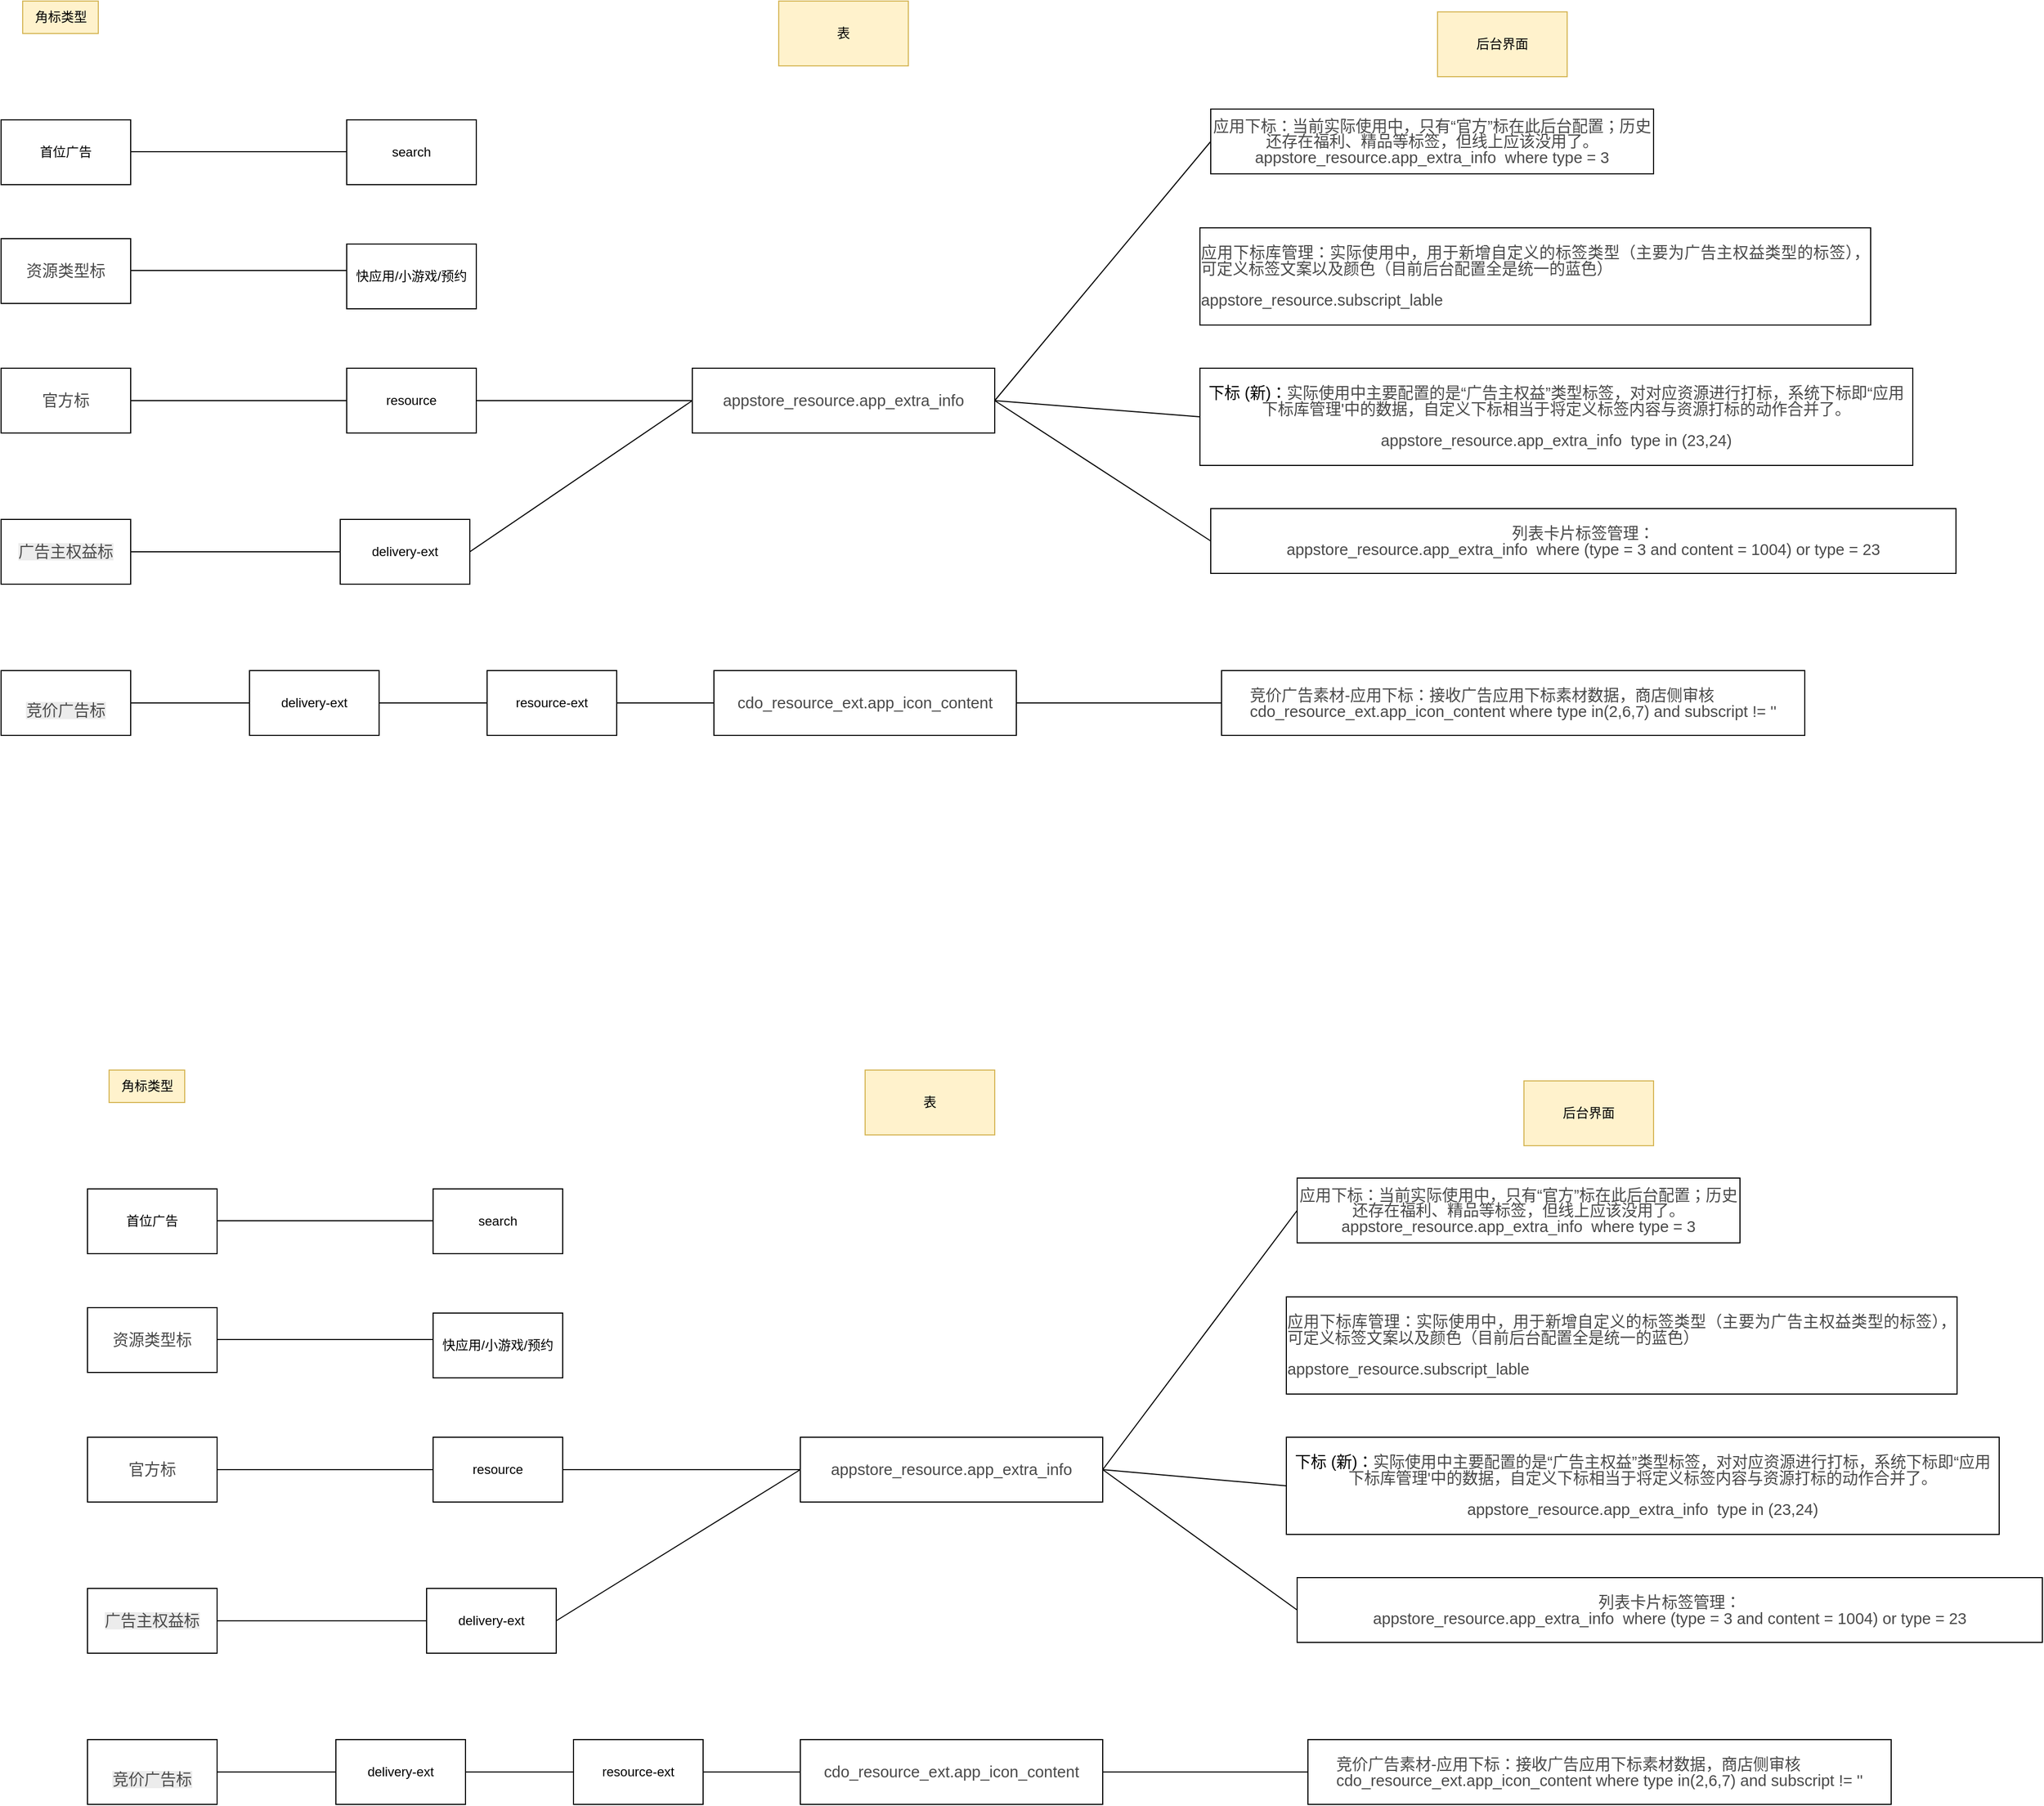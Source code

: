 <mxfile version="27.2.0">
  <diagram name="第 1 页" id="Ucv2GgbXj7bZguftJPe6">
    <mxGraphModel dx="1564" dy="848" grid="1" gridSize="10" guides="1" tooltips="1" connect="1" arrows="1" fold="1" page="1" pageScale="1" pageWidth="827" pageHeight="1169" math="0" shadow="0">
      <root>
        <mxCell id="0" />
        <mxCell id="1" parent="0" />
        <mxCell id="gXH2KROTv9_O8nOjZuND-2" value="首位广告" style="whiteSpace=wrap;html=1;" parent="1" vertex="1">
          <mxGeometry x="40" y="140" width="120" height="60" as="geometry" />
        </mxCell>
        <mxCell id="gXH2KROTv9_O8nOjZuND-3" value="&lt;span data-copy-origin=&quot;https://odocs.myoas.com&quot; data-docs-delta=&quot;[[20,&amp;quot;首位广告标＞资源类型标＞官方标＞广告主权益标＞竞价广告标＞政务标&amp;quot;,&amp;quot;inline-dir:\&amp;quot;ltr\&amp;quot;&amp;quot;]]&quot;&gt;&lt;p style=&quot;line-height: 100%;margin-bottom: 0pt;margin-top: 0pt;font-size: 11pt;color: #494949;&quot; class=&quot;ql-direction-ltr ql-long-284244&quot;&gt;&lt;span class=&quot;ql-author-284244&quot;&gt;资源类型标&lt;/span&gt;&lt;/p&gt;&lt;/span&gt;" style="whiteSpace=wrap;html=1;" parent="1" vertex="1">
          <mxGeometry x="40" y="250" width="120" height="60" as="geometry" />
        </mxCell>
        <mxCell id="gXH2KROTv9_O8nOjZuND-4" value="&lt;span style=&quot;color: rgb(73, 73, 73); font-size: 14.667px;&quot;&gt;官方标&lt;/span&gt;" style="whiteSpace=wrap;html=1;" parent="1" vertex="1">
          <mxGeometry x="40" y="370" width="120" height="60" as="geometry" />
        </mxCell>
        <mxCell id="gXH2KROTv9_O8nOjZuND-8" value="&lt;br&gt;&lt;span style=&quot;color: rgb(73, 73, 73); font-family: Helvetica; font-size: 14.667px; font-style: normal; font-variant-ligatures: normal; font-variant-caps: normal; font-weight: 400; letter-spacing: normal; orphans: 2; text-align: center; text-indent: 0px; text-transform: none; widows: 2; word-spacing: 0px; -webkit-text-stroke-width: 0px; white-space: normal; background-color: rgb(236, 236, 236); text-decoration-thickness: initial; text-decoration-style: initial; text-decoration-color: initial; display: inline !important; float: none;&quot;&gt;广告主权益标&lt;/span&gt;&lt;div&gt;&lt;br/&gt;&lt;/div&gt;" style="whiteSpace=wrap;html=1;" parent="1" vertex="1">
          <mxGeometry x="40" y="510" width="120" height="60" as="geometry" />
        </mxCell>
        <mxCell id="gXH2KROTv9_O8nOjZuND-10" value="&lt;br&gt;&lt;span style=&quot;color: rgb(73, 73, 73); font-family: Helvetica; font-size: 14.667px; font-style: normal; font-variant-ligatures: normal; font-variant-caps: normal; font-weight: 400; letter-spacing: normal; orphans: 2; text-align: center; text-indent: 0px; text-transform: none; widows: 2; word-spacing: 0px; -webkit-text-stroke-width: 0px; white-space: normal; background-color: rgb(236, 236, 236); text-decoration-thickness: initial; text-decoration-style: initial; text-decoration-color: initial; display: inline !important; float: none;&quot;&gt;竞价广告标&lt;/span&gt;" style="whiteSpace=wrap;html=1;" parent="1" vertex="1">
          <mxGeometry x="40" y="650" width="120" height="60" as="geometry" />
        </mxCell>
        <mxCell id="gXH2KROTv9_O8nOjZuND-13" value="&lt;span data-copy-origin=&quot;https://odocs.myoas.com&quot; data-docs-delta=&quot;[[20,&amp;quot;应用下标后台：&amp;quot;,&amp;quot;inline-dir:\&amp;quot;ltr\&amp;quot;&amp;quot;],[20,&amp;quot;\n&amp;quot;,&amp;quot;24:\&amp;quot;hfpQ\&amp;quot;|direction:\&amp;quot;ltr\&amp;quot;&amp;quot;],[20,&amp;quot;appstore_resource.app_extra_info&amp;nbsp; where type = 3&amp;quot;,&amp;quot;inline-dir:\&amp;quot;ltr\&amp;quot;&amp;quot;],[20,&amp;quot;\n&amp;quot;,&amp;quot;24:\&amp;quot;KG1t\&amp;quot;|direction:\&amp;quot;ltr\&amp;quot;&amp;quot;],[20,&amp;quot;\n&amp;quot;,&amp;quot;24:\&amp;quot;nrkN\&amp;quot;&amp;quot;],[20,&amp;quot;应用下标库管理：&amp;quot;,&amp;quot;inline-dir:\&amp;quot;ltr\&amp;quot;&amp;quot;],[20,&amp;quot;\n&amp;quot;,&amp;quot;24:\&amp;quot;0zpr\&amp;quot;|direction:\&amp;quot;ltr\&amp;quot;&amp;quot;],[20,&amp;quot;appstore_resource.subscript_lable&amp;quot;,&amp;quot;inline-dir:\&amp;quot;ltr\&amp;quot;&amp;quot;],[20,&amp;quot;\n&amp;quot;,&amp;quot;24:\&amp;quot;eeaw\&amp;quot;|direction:\&amp;quot;ltr\&amp;quot;&amp;quot;],[20,&amp;quot;\n&amp;quot;,&amp;quot;24:\&amp;quot;owhY\&amp;quot;&amp;quot;],[20,&amp;quot;下标(新)：&amp;quot;,&amp;quot;inline-dir:\&amp;quot;ltr\&amp;quot;&amp;quot;],[20,&amp;quot;\n&amp;quot;,&amp;quot;24:\&amp;quot;AwLg\&amp;quot;|direction:\&amp;quot;ltr\&amp;quot;&amp;quot;],[20,&amp;quot;appstore_resource.app_extra_info&amp;nbsp; type in (23,24)&amp;quot;,&amp;quot;inline-dir:\&amp;quot;ltr\&amp;quot;&amp;quot;],[20,&amp;quot;\n&amp;quot;,&amp;quot;24:\&amp;quot;A2Q8\&amp;quot;|direction:\&amp;quot;ltr\&amp;quot;&amp;quot;],[20,&amp;quot;\n&amp;quot;,&amp;quot;24:\&amp;quot;ZBQM\&amp;quot;&amp;quot;],[20,&amp;quot;应用下标：（保留这个）&amp;quot;,&amp;quot;inline-dir:\&amp;quot;ltr\&amp;quot;&amp;quot;],[20,&amp;quot;\n&amp;quot;,&amp;quot;24:\&amp;quot;MEDD\&amp;quot;|direction:\&amp;quot;ltr\&amp;quot;&amp;quot;],[20,&amp;quot;cdo_resource_ext.app_icon_content where type in(2,6,7) and subscript != &#39;&#39;&amp;quot;,&amp;quot;inline-dir:\&amp;quot;ltr\&amp;quot;&amp;quot;],[20,&amp;quot;\n&amp;quot;,&amp;quot;24:\&amp;quot;bfCV\&amp;quot;|direction:\&amp;quot;ltr\&amp;quot;&amp;quot;],[20,&amp;quot;\n&amp;quot;,&amp;quot;24:\&amp;quot;RlGI\&amp;quot;&amp;quot;],[20,&amp;quot;列表卡片标签管理：（保留这个）&amp;quot;,&amp;quot;inline-dir:\&amp;quot;ltr\&amp;quot;&amp;quot;],[20,&amp;quot;\n&amp;quot;,&amp;quot;24:\&amp;quot;X4qz\&amp;quot;|direction:\&amp;quot;ltr\&amp;quot;&amp;quot;],[20,&amp;quot;appstore_resource.app_extra_info&amp;nbsp; where (type = 3 and content = 1004) or type = 23&amp;quot;,&amp;quot;inline-dir:\&amp;quot;ltr\&amp;quot;&amp;quot;]]&quot;&gt;&lt;p style=&quot;line-height: 100%;margin-bottom: 0pt;margin-top: 0pt;font-size: 11pt;color: #494949;&quot; class=&quot;ql-direction-ltr ql-long-284244&quot;&gt;&lt;span style=&quot;background-color: transparent; font-size: 11pt;&quot;&gt;列表卡片标签管理：&lt;/span&gt;&lt;br&gt;&lt;/p&gt;&lt;p style=&quot;line-height: 100%;margin-bottom: 0pt;margin-top: 0pt;font-size: 11pt;color: #494949;&quot; class=&quot;ql-direction-ltr ql-long-284244&quot;&gt;&lt;span class=&quot;ql-author-284244&quot;&gt;appstore_resource.app_extra_info&amp;nbsp; where (type = 3 and content = 1004) or type = 23&lt;/span&gt;&lt;/p&gt;&lt;/span&gt;" style="whiteSpace=wrap;html=1;" parent="1" vertex="1">
          <mxGeometry x="1160" y="500" width="690" height="60" as="geometry" />
        </mxCell>
        <mxCell id="gXH2KROTv9_O8nOjZuND-14" value="角标类型" style="text;html=1;align=center;verticalAlign=middle;resizable=0;points=[];autosize=1;strokeColor=#d6b656;fillColor=#fff2cc;" parent="1" vertex="1">
          <mxGeometry x="60" y="30" width="70" height="30" as="geometry" />
        </mxCell>
        <mxCell id="gXH2KROTv9_O8nOjZuND-15" value="表" style="whiteSpace=wrap;html=1;fillColor=#fff2cc;strokeColor=#d6b656;" parent="1" vertex="1">
          <mxGeometry x="760" y="30" width="120" height="60" as="geometry" />
        </mxCell>
        <mxCell id="gXH2KROTv9_O8nOjZuND-16" value="&lt;p style=&quot;line-height: 14.667px; margin-bottom: 0pt; margin-top: 0pt; font-size: 11pt; color: rgb(73, 73, 73);&quot; class=&quot;ql-direction-ltr ql-long-284244&quot;&gt;&lt;span style=&quot;font-size: 11pt; text-align: justify; background-color: transparent;&quot; class=&quot;ql-author-256471&quot;&gt;应用下标：当前实际使用中，只有“官方”标在此后台配置；历史还存在福利、精品等标签，&lt;/span&gt;&lt;span style=&quot;font-size: 11pt; text-align: justify; background-color: transparent;&quot; data-comment-guid=&quot;comment-w7CJpligpHakv3lP&quot; class=&quot;ql-author-256471 ql-commented ql-commented-background&quot;&gt;但线上应该没用了。&lt;/span&gt;&lt;/p&gt;&lt;p style=&quot;line-height: 14.667px; margin-bottom: 0pt; margin-top: 0pt; font-size: 11pt; color: rgb(73, 73, 73);&quot; class=&quot;ql-direction-ltr ql-long-284244&quot;&gt;&lt;span class=&quot;ql-author-284244&quot;&gt;appstore_resource.app_extra_info&amp;nbsp; where type = 3&lt;/span&gt;&lt;/p&gt;" style="whiteSpace=wrap;html=1;" parent="1" vertex="1">
          <mxGeometry x="1160" y="130" width="410" height="60" as="geometry" />
        </mxCell>
        <mxCell id="gXH2KROTv9_O8nOjZuND-17" value="&lt;span data-copy-origin=&quot;https://odocs.myoas.com&quot; data-docs-delta=&quot;[[20,&amp;quot;应用下标库管理：实际使用中，用于新增自定义的标签类型（主要为广告主权益类型的标签），可定义标签文案以及颜色（目前后台配置全是统一的蓝色）&amp;quot;]]&quot;&gt;&lt;p style=&quot;line-height: 100%;margin-bottom: 0pt;margin-top: 0pt;text-align: justify;font-size: 11pt;color: #494949;&quot; class=&quot;ql-align-justify ql-direction-ltr ql-long-256471&quot; align=&quot;justify&quot;&gt;&lt;span class=&quot;ql-author-256471&quot;&gt;应用下标库管理：实际使用中，用于新增自定义的标签类型（主要为广告主权益类型的标签），可定义标签文案以及颜色&lt;/span&gt;&lt;span data-comment-guid=&quot;comment-jawYSUgbdgzEieKq&quot; class=&quot;ql-author-256471 ql-commented ql-commented-background&quot;&gt;（目前后台配置全是统一的蓝色）&lt;br&gt;&lt;br&gt;&lt;span style=&quot;text-align: center;&quot;&gt;appstore_resource.subscript_lable&lt;/span&gt;&lt;br&gt;&lt;/span&gt;&lt;/p&gt;&lt;/span&gt;" style="whiteSpace=wrap;html=1;" parent="1" vertex="1">
          <mxGeometry x="1150" y="240" width="621" height="90" as="geometry" />
        </mxCell>
        <mxCell id="gXH2KROTv9_O8nOjZuND-19" value="&lt;span data-copy-origin=&quot;https://odocs.myoas.com&quot; data-docs-delta=&quot;[[20,&amp;quot;下标 (新)：&amp;quot;,&amp;quot;0:\&amp;quot;rgb(0%2C%200%2C%200)\&amp;quot;&amp;quot;],[20,&amp;quot;实际使用中主要配置的是“广告主权益”类型标签，对对应资源进行打标，系统下标即“应用下标库管理&#39;中的数据，自定义下标相当于将定义标签内容与资源打标的动作合并了。&amp;quot;]]&quot;&gt;&lt;p style=&quot;line-height: 100%;margin-bottom: 0pt;margin-top: 0pt;font-size: 11pt;color: #494949;&quot; class=&quot;ql-direction-ltr ql-long-256471&quot;&gt;&lt;span style=&quot;color: rgb(0, 0, 0);color: rgb(0, 0, 0);&quot; class=&quot;ql-author-256471&quot;&gt;下标 (新)：&lt;/span&gt;&lt;span class=&quot;ql-author-256471&quot;&gt;实际使用中主要配置的是“广告主权益”类型标签，对对应资源进行打标，系统下标即“应用下标库管理&#39;中的数据，自定义下标相当于将定义标签内容与资源打标的动作合并了。&lt;br&gt;&lt;br&gt;appstore_resource.app_extra_info&amp;nbsp; type in (23,24)&lt;br&gt;&lt;/span&gt;&lt;/p&gt;&lt;/span&gt;" style="whiteSpace=wrap;html=1;" parent="1" vertex="1">
          <mxGeometry x="1150" y="370" width="660" height="90" as="geometry" />
        </mxCell>
        <mxCell id="gXH2KROTv9_O8nOjZuND-20" value="&lt;span data-copy-origin=&quot;https://odocs.myoas.com&quot; data-docs-delta=&quot;[[20,&amp;quot;竞价广告素材-应用下标：接收广告应用下标素材数据，商店侧审核&amp;quot;]]&quot;&gt;&lt;p style=&quot;line-height: 100%;margin-bottom: 0pt;margin-top: 0pt;text-align: justify;font-size: 11pt;color: #494949;&quot; class=&quot;ql-align-justify ql-direction-ltr ql-long-256471&quot; align=&quot;justify&quot;&gt;&lt;span class=&quot;ql-author-256471&quot;&gt;竞价广告素材-应用下标：接收广告应用下标素材数据，商店侧审核&lt;br&gt;&lt;span style=&quot;text-align: center;&quot;&gt;cdo_resource_ext.app_icon_content where type in(2,6,7) and subscript != &#39;&#39;&lt;/span&gt;&lt;br&gt;&lt;/span&gt;&lt;/p&gt;&lt;/span&gt;" style="whiteSpace=wrap;html=1;" parent="1" vertex="1">
          <mxGeometry x="1170" y="650" width="540" height="60" as="geometry" />
        </mxCell>
        <mxCell id="gXH2KROTv9_O8nOjZuND-44" value="delivery-ext" style="whiteSpace=wrap;html=1;" parent="1" vertex="1">
          <mxGeometry x="354" y="510" width="120" height="60" as="geometry" />
        </mxCell>
        <mxCell id="gXH2KROTv9_O8nOjZuND-47" value="后台界面" style="whiteSpace=wrap;html=1;fillColor=#fff2cc;strokeColor=#d6b656;" parent="1" vertex="1">
          <mxGeometry x="1370" y="40" width="120" height="60" as="geometry" />
        </mxCell>
        <mxCell id="gXH2KROTv9_O8nOjZuND-48" value="&lt;span style=&quot;color: rgb(73, 73, 73); font-size: 14.667px;&quot;&gt;appstore_resource.app_extra_info&lt;/span&gt;" style="whiteSpace=wrap;html=1;" parent="1" vertex="1">
          <mxGeometry x="680" y="370" width="280" height="60" as="geometry" />
        </mxCell>
        <mxCell id="gXH2KROTv9_O8nOjZuND-50" value="&lt;span style=&quot;color: rgb(73, 73, 73); font-size: 14.667px;&quot;&gt;cdo_resource_ext.app_icon_content&lt;/span&gt;" style="whiteSpace=wrap;html=1;" parent="1" vertex="1">
          <mxGeometry x="700" y="650" width="280" height="60" as="geometry" />
        </mxCell>
        <mxCell id="gXH2KROTv9_O8nOjZuND-51" value="" style="endArrow=none;html=1;rounded=0;exitX=1;exitY=0.5;exitDx=0;exitDy=0;entryX=0;entryY=0.5;entryDx=0;entryDy=0;" parent="1" source="gXH2KROTv9_O8nOjZuND-4" target="gXH2KROTv9_O8nOjZuND-41" edge="1">
          <mxGeometry width="50" height="50" relative="1" as="geometry">
            <mxPoint x="800" y="350" as="sourcePoint" />
            <mxPoint x="850" y="300" as="targetPoint" />
          </mxGeometry>
        </mxCell>
        <mxCell id="gXH2KROTv9_O8nOjZuND-52" value="" style="endArrow=none;html=1;rounded=0;exitX=1;exitY=0.5;exitDx=0;exitDy=0;entryX=0;entryY=0.5;entryDx=0;entryDy=0;" parent="1" source="gXH2KROTv9_O8nOjZuND-41" target="gXH2KROTv9_O8nOjZuND-48" edge="1">
          <mxGeometry width="50" height="50" relative="1" as="geometry">
            <mxPoint x="430" y="400" as="sourcePoint" />
            <mxPoint x="580" y="400" as="targetPoint" />
          </mxGeometry>
        </mxCell>
        <mxCell id="gXH2KROTv9_O8nOjZuND-53" value="" style="endArrow=none;html=1;rounded=0;exitX=1;exitY=0.5;exitDx=0;exitDy=0;entryX=0;entryY=0.5;entryDx=0;entryDy=0;" parent="1" source="gXH2KROTv9_O8nOjZuND-8" target="gXH2KROTv9_O8nOjZuND-44" edge="1">
          <mxGeometry width="50" height="50" relative="1" as="geometry">
            <mxPoint x="260" y="490" as="sourcePoint" />
            <mxPoint x="410" y="490" as="targetPoint" />
          </mxGeometry>
        </mxCell>
        <mxCell id="gXH2KROTv9_O8nOjZuND-58" value="" style="endArrow=none;html=1;rounded=0;exitX=1;exitY=0.5;exitDx=0;exitDy=0;entryX=0;entryY=0.5;entryDx=0;entryDy=0;" parent="1" source="gXH2KROTv9_O8nOjZuND-48" target="gXH2KROTv9_O8nOjZuND-16" edge="1">
          <mxGeometry width="50" height="50" relative="1" as="geometry">
            <mxPoint x="620" y="660" as="sourcePoint" />
            <mxPoint x="790" y="470" as="targetPoint" />
          </mxGeometry>
        </mxCell>
        <mxCell id="gXH2KROTv9_O8nOjZuND-59" value="" style="endArrow=none;html=1;rounded=0;entryX=0;entryY=0.5;entryDx=0;entryDy=0;exitX=1;exitY=0.5;exitDx=0;exitDy=0;" parent="1" source="gXH2KROTv9_O8nOjZuND-48" target="gXH2KROTv9_O8nOjZuND-19" edge="1">
          <mxGeometry width="50" height="50" relative="1" as="geometry">
            <mxPoint x="880" y="400" as="sourcePoint" />
            <mxPoint x="1300" y="340" as="targetPoint" />
          </mxGeometry>
        </mxCell>
        <mxCell id="gXH2KROTv9_O8nOjZuND-60" value="" style="endArrow=none;html=1;rounded=0;entryX=0;entryY=0.5;entryDx=0;entryDy=0;exitX=1;exitY=0.5;exitDx=0;exitDy=0;" parent="1" source="gXH2KROTv9_O8nOjZuND-48" target="gXH2KROTv9_O8nOjZuND-13" edge="1">
          <mxGeometry width="50" height="50" relative="1" as="geometry">
            <mxPoint x="940" y="495" as="sourcePoint" />
            <mxPoint x="1210" y="510" as="targetPoint" />
          </mxGeometry>
        </mxCell>
        <mxCell id="gXH2KROTv9_O8nOjZuND-61" value="" style="endArrow=none;html=1;rounded=0;entryX=0;entryY=0.5;entryDx=0;entryDy=0;exitX=1;exitY=0.5;exitDx=0;exitDy=0;" parent="1" source="gXH2KROTv9_O8nOjZuND-50" target="gXH2KROTv9_O8nOjZuND-20" edge="1">
          <mxGeometry width="50" height="50" relative="1" as="geometry">
            <mxPoint x="1010" y="510" as="sourcePoint" />
            <mxPoint x="1290" y="640" as="targetPoint" />
          </mxGeometry>
        </mxCell>
        <mxCell id="gXH2KROTv9_O8nOjZuND-63" value="delivery-ext" style="whiteSpace=wrap;html=1;" parent="1" vertex="1">
          <mxGeometry x="270" y="650" width="120" height="60" as="geometry" />
        </mxCell>
        <mxCell id="gXH2KROTv9_O8nOjZuND-64" value="resource-ext" style="whiteSpace=wrap;html=1;" parent="1" vertex="1">
          <mxGeometry x="490" y="650" width="120" height="60" as="geometry" />
        </mxCell>
        <mxCell id="gXH2KROTv9_O8nOjZuND-66" value="" style="endArrow=none;html=1;rounded=0;exitX=1;exitY=0.5;exitDx=0;exitDy=0;entryX=0;entryY=0.5;entryDx=0;entryDy=0;" parent="1" source="gXH2KROTv9_O8nOjZuND-10" target="gXH2KROTv9_O8nOjZuND-63" edge="1">
          <mxGeometry width="50" height="50" relative="1" as="geometry">
            <mxPoint x="250" y="560" as="sourcePoint" />
            <mxPoint x="400" y="560" as="targetPoint" />
          </mxGeometry>
        </mxCell>
        <mxCell id="gXH2KROTv9_O8nOjZuND-67" value="" style="endArrow=none;html=1;rounded=0;exitX=1;exitY=0.5;exitDx=0;exitDy=0;entryX=0;entryY=0.5;entryDx=0;entryDy=0;" parent="1" source="gXH2KROTv9_O8nOjZuND-63" target="gXH2KROTv9_O8nOjZuND-64" edge="1">
          <mxGeometry width="50" height="50" relative="1" as="geometry">
            <mxPoint x="260" y="680" as="sourcePoint" />
            <mxPoint x="410" y="680" as="targetPoint" />
          </mxGeometry>
        </mxCell>
        <mxCell id="gXH2KROTv9_O8nOjZuND-68" value="" style="endArrow=none;html=1;rounded=0;exitX=1;exitY=0.5;exitDx=0;exitDy=0;entryX=0;entryY=0.5;entryDx=0;entryDy=0;" parent="1" source="gXH2KROTv9_O8nOjZuND-64" target="gXH2KROTv9_O8nOjZuND-50" edge="1">
          <mxGeometry width="50" height="50" relative="1" as="geometry">
            <mxPoint x="470" y="710" as="sourcePoint" />
            <mxPoint x="530" y="700" as="targetPoint" />
          </mxGeometry>
        </mxCell>
        <mxCell id="gXH2KROTv9_O8nOjZuND-69" value="" style="endArrow=none;html=1;rounded=0;exitX=1;exitY=0.5;exitDx=0;exitDy=0;entryX=0;entryY=0.5;entryDx=0;entryDy=0;" parent="1" source="gXH2KROTv9_O8nOjZuND-44" target="gXH2KROTv9_O8nOjZuND-48" edge="1">
          <mxGeometry width="50" height="50" relative="1" as="geometry">
            <mxPoint x="520" y="410" as="sourcePoint" />
            <mxPoint x="690" y="410" as="targetPoint" />
          </mxGeometry>
        </mxCell>
        <mxCell id="gXH2KROTv9_O8nOjZuND-70" value="" style="endArrow=none;html=1;rounded=0;exitX=1;exitY=0.5;exitDx=0;exitDy=0;entryX=0;entryY=0.5;entryDx=0;entryDy=0;" parent="1" target="gXH2KROTv9_O8nOjZuND-41" edge="1">
          <mxGeometry width="50" height="50" relative="1" as="geometry">
            <mxPoint x="430" y="400" as="sourcePoint" />
            <mxPoint x="680" y="400" as="targetPoint" />
          </mxGeometry>
        </mxCell>
        <mxCell id="gXH2KROTv9_O8nOjZuND-41" value="resource" style="whiteSpace=wrap;html=1;" parent="1" vertex="1">
          <mxGeometry x="360" y="370" width="120" height="60" as="geometry" />
        </mxCell>
        <mxCell id="gXH2KROTv9_O8nOjZuND-72" value="search" style="whiteSpace=wrap;html=1;" parent="1" vertex="1">
          <mxGeometry x="360" y="140" width="120" height="60" as="geometry" />
        </mxCell>
        <mxCell id="gXH2KROTv9_O8nOjZuND-74" value="" style="endArrow=none;html=1;rounded=0;exitX=1;exitY=0.5;exitDx=0;exitDy=0;entryX=0;entryY=0.5;entryDx=0;entryDy=0;" parent="1" edge="1">
          <mxGeometry width="50" height="50" relative="1" as="geometry">
            <mxPoint x="160" y="169.52" as="sourcePoint" />
            <mxPoint x="360" y="169.52" as="targetPoint" />
          </mxGeometry>
        </mxCell>
        <mxCell id="gXH2KROTv9_O8nOjZuND-75" value="" style="endArrow=none;html=1;rounded=0;exitX=1;exitY=0.5;exitDx=0;exitDy=0;entryX=0;entryY=0.5;entryDx=0;entryDy=0;" parent="1" edge="1">
          <mxGeometry width="50" height="50" relative="1" as="geometry">
            <mxPoint x="160" y="279.52" as="sourcePoint" />
            <mxPoint x="360" y="279.52" as="targetPoint" />
          </mxGeometry>
        </mxCell>
        <mxCell id="gXH2KROTv9_O8nOjZuND-76" value="快应用/小游戏/预约" style="whiteSpace=wrap;html=1;" parent="1" vertex="1">
          <mxGeometry x="360" y="255" width="120" height="60" as="geometry" />
        </mxCell>
        <mxCell id="QHSw0P1N_Az1xsyme0HO-1" value="首位广告" style="whiteSpace=wrap;html=1;" vertex="1" parent="1">
          <mxGeometry x="120" y="1130" width="120" height="60" as="geometry" />
        </mxCell>
        <mxCell id="QHSw0P1N_Az1xsyme0HO-2" value="&lt;span data-copy-origin=&quot;https://odocs.myoas.com&quot; data-docs-delta=&quot;[[20,&amp;quot;首位广告标＞资源类型标＞官方标＞广告主权益标＞竞价广告标＞政务标&amp;quot;,&amp;quot;inline-dir:\&amp;quot;ltr\&amp;quot;&amp;quot;]]&quot;&gt;&lt;p style=&quot;line-height: 100%;margin-bottom: 0pt;margin-top: 0pt;font-size: 11pt;color: #494949;&quot; class=&quot;ql-direction-ltr ql-long-284244&quot;&gt;&lt;span class=&quot;ql-author-284244&quot;&gt;资源类型标&lt;/span&gt;&lt;/p&gt;&lt;/span&gt;" style="whiteSpace=wrap;html=1;" vertex="1" parent="1">
          <mxGeometry x="120" y="1240" width="120" height="60" as="geometry" />
        </mxCell>
        <mxCell id="QHSw0P1N_Az1xsyme0HO-3" value="&lt;span style=&quot;color: rgb(73, 73, 73); font-size: 14.667px;&quot;&gt;官方标&lt;/span&gt;" style="whiteSpace=wrap;html=1;" vertex="1" parent="1">
          <mxGeometry x="120" y="1360" width="120" height="60" as="geometry" />
        </mxCell>
        <mxCell id="QHSw0P1N_Az1xsyme0HO-4" value="&lt;br&gt;&lt;span style=&quot;color: rgb(73, 73, 73); font-family: Helvetica; font-size: 14.667px; font-style: normal; font-variant-ligatures: normal; font-variant-caps: normal; font-weight: 400; letter-spacing: normal; orphans: 2; text-align: center; text-indent: 0px; text-transform: none; widows: 2; word-spacing: 0px; -webkit-text-stroke-width: 0px; white-space: normal; background-color: rgb(236, 236, 236); text-decoration-thickness: initial; text-decoration-style: initial; text-decoration-color: initial; display: inline !important; float: none;&quot;&gt;广告主权益标&lt;/span&gt;&lt;div&gt;&lt;br/&gt;&lt;/div&gt;" style="whiteSpace=wrap;html=1;" vertex="1" parent="1">
          <mxGeometry x="120" y="1500" width="120" height="60" as="geometry" />
        </mxCell>
        <mxCell id="QHSw0P1N_Az1xsyme0HO-5" value="&lt;br&gt;&lt;span style=&quot;color: rgb(73, 73, 73); font-family: Helvetica; font-size: 14.667px; font-style: normal; font-variant-ligatures: normal; font-variant-caps: normal; font-weight: 400; letter-spacing: normal; orphans: 2; text-align: center; text-indent: 0px; text-transform: none; widows: 2; word-spacing: 0px; -webkit-text-stroke-width: 0px; white-space: normal; background-color: rgb(236, 236, 236); text-decoration-thickness: initial; text-decoration-style: initial; text-decoration-color: initial; display: inline !important; float: none;&quot;&gt;竞价广告标&lt;/span&gt;" style="whiteSpace=wrap;html=1;" vertex="1" parent="1">
          <mxGeometry x="120" y="1640" width="120" height="60" as="geometry" />
        </mxCell>
        <mxCell id="QHSw0P1N_Az1xsyme0HO-6" value="&lt;span data-copy-origin=&quot;https://odocs.myoas.com&quot; data-docs-delta=&quot;[[20,&amp;quot;应用下标后台：&amp;quot;,&amp;quot;inline-dir:\&amp;quot;ltr\&amp;quot;&amp;quot;],[20,&amp;quot;\n&amp;quot;,&amp;quot;24:\&amp;quot;hfpQ\&amp;quot;|direction:\&amp;quot;ltr\&amp;quot;&amp;quot;],[20,&amp;quot;appstore_resource.app_extra_info&amp;nbsp; where type = 3&amp;quot;,&amp;quot;inline-dir:\&amp;quot;ltr\&amp;quot;&amp;quot;],[20,&amp;quot;\n&amp;quot;,&amp;quot;24:\&amp;quot;KG1t\&amp;quot;|direction:\&amp;quot;ltr\&amp;quot;&amp;quot;],[20,&amp;quot;\n&amp;quot;,&amp;quot;24:\&amp;quot;nrkN\&amp;quot;&amp;quot;],[20,&amp;quot;应用下标库管理：&amp;quot;,&amp;quot;inline-dir:\&amp;quot;ltr\&amp;quot;&amp;quot;],[20,&amp;quot;\n&amp;quot;,&amp;quot;24:\&amp;quot;0zpr\&amp;quot;|direction:\&amp;quot;ltr\&amp;quot;&amp;quot;],[20,&amp;quot;appstore_resource.subscript_lable&amp;quot;,&amp;quot;inline-dir:\&amp;quot;ltr\&amp;quot;&amp;quot;],[20,&amp;quot;\n&amp;quot;,&amp;quot;24:\&amp;quot;eeaw\&amp;quot;|direction:\&amp;quot;ltr\&amp;quot;&amp;quot;],[20,&amp;quot;\n&amp;quot;,&amp;quot;24:\&amp;quot;owhY\&amp;quot;&amp;quot;],[20,&amp;quot;下标(新)：&amp;quot;,&amp;quot;inline-dir:\&amp;quot;ltr\&amp;quot;&amp;quot;],[20,&amp;quot;\n&amp;quot;,&amp;quot;24:\&amp;quot;AwLg\&amp;quot;|direction:\&amp;quot;ltr\&amp;quot;&amp;quot;],[20,&amp;quot;appstore_resource.app_extra_info&amp;nbsp; type in (23,24)&amp;quot;,&amp;quot;inline-dir:\&amp;quot;ltr\&amp;quot;&amp;quot;],[20,&amp;quot;\n&amp;quot;,&amp;quot;24:\&amp;quot;A2Q8\&amp;quot;|direction:\&amp;quot;ltr\&amp;quot;&amp;quot;],[20,&amp;quot;\n&amp;quot;,&amp;quot;24:\&amp;quot;ZBQM\&amp;quot;&amp;quot;],[20,&amp;quot;应用下标：（保留这个）&amp;quot;,&amp;quot;inline-dir:\&amp;quot;ltr\&amp;quot;&amp;quot;],[20,&amp;quot;\n&amp;quot;,&amp;quot;24:\&amp;quot;MEDD\&amp;quot;|direction:\&amp;quot;ltr\&amp;quot;&amp;quot;],[20,&amp;quot;cdo_resource_ext.app_icon_content where type in(2,6,7) and subscript != &#39;&#39;&amp;quot;,&amp;quot;inline-dir:\&amp;quot;ltr\&amp;quot;&amp;quot;],[20,&amp;quot;\n&amp;quot;,&amp;quot;24:\&amp;quot;bfCV\&amp;quot;|direction:\&amp;quot;ltr\&amp;quot;&amp;quot;],[20,&amp;quot;\n&amp;quot;,&amp;quot;24:\&amp;quot;RlGI\&amp;quot;&amp;quot;],[20,&amp;quot;列表卡片标签管理：（保留这个）&amp;quot;,&amp;quot;inline-dir:\&amp;quot;ltr\&amp;quot;&amp;quot;],[20,&amp;quot;\n&amp;quot;,&amp;quot;24:\&amp;quot;X4qz\&amp;quot;|direction:\&amp;quot;ltr\&amp;quot;&amp;quot;],[20,&amp;quot;appstore_resource.app_extra_info&amp;nbsp; where (type = 3 and content = 1004) or type = 23&amp;quot;,&amp;quot;inline-dir:\&amp;quot;ltr\&amp;quot;&amp;quot;]]&quot;&gt;&lt;p style=&quot;line-height: 100%;margin-bottom: 0pt;margin-top: 0pt;font-size: 11pt;color: #494949;&quot; class=&quot;ql-direction-ltr ql-long-284244&quot;&gt;&lt;span style=&quot;background-color: transparent; font-size: 11pt;&quot;&gt;列表卡片标签管理：&lt;/span&gt;&lt;br&gt;&lt;/p&gt;&lt;p style=&quot;line-height: 100%;margin-bottom: 0pt;margin-top: 0pt;font-size: 11pt;color: #494949;&quot; class=&quot;ql-direction-ltr ql-long-284244&quot;&gt;&lt;span class=&quot;ql-author-284244&quot;&gt;appstore_resource.app_extra_info&amp;nbsp; where (type = 3 and content = 1004) or type = 23&lt;/span&gt;&lt;/p&gt;&lt;/span&gt;" style="whiteSpace=wrap;html=1;" vertex="1" parent="1">
          <mxGeometry x="1240" y="1490" width="690" height="60" as="geometry" />
        </mxCell>
        <mxCell id="QHSw0P1N_Az1xsyme0HO-7" value="角标类型" style="text;html=1;align=center;verticalAlign=middle;resizable=0;points=[];autosize=1;strokeColor=#d6b656;fillColor=#fff2cc;" vertex="1" parent="1">
          <mxGeometry x="140" y="1020" width="70" height="30" as="geometry" />
        </mxCell>
        <mxCell id="QHSw0P1N_Az1xsyme0HO-8" value="表" style="whiteSpace=wrap;html=1;fillColor=#fff2cc;strokeColor=#d6b656;" vertex="1" parent="1">
          <mxGeometry x="840" y="1020" width="120" height="60" as="geometry" />
        </mxCell>
        <mxCell id="QHSw0P1N_Az1xsyme0HO-9" value="&lt;p style=&quot;line-height: 14.667px; margin-bottom: 0pt; margin-top: 0pt; font-size: 11pt; color: rgb(73, 73, 73);&quot; class=&quot;ql-direction-ltr ql-long-284244&quot;&gt;&lt;span style=&quot;font-size: 11pt; text-align: justify; background-color: transparent;&quot; class=&quot;ql-author-256471&quot;&gt;应用下标：当前实际使用中，只有“官方”标在此后台配置；历史还存在福利、精品等标签，&lt;/span&gt;&lt;span style=&quot;font-size: 11pt; text-align: justify; background-color: transparent;&quot; data-comment-guid=&quot;comment-w7CJpligpHakv3lP&quot; class=&quot;ql-author-256471 ql-commented ql-commented-background&quot;&gt;但线上应该没用了。&lt;/span&gt;&lt;/p&gt;&lt;p style=&quot;line-height: 14.667px; margin-bottom: 0pt; margin-top: 0pt; font-size: 11pt; color: rgb(73, 73, 73);&quot; class=&quot;ql-direction-ltr ql-long-284244&quot;&gt;&lt;span class=&quot;ql-author-284244&quot;&gt;appstore_resource.app_extra_info&amp;nbsp; where type = 3&lt;/span&gt;&lt;/p&gt;" style="whiteSpace=wrap;html=1;" vertex="1" parent="1">
          <mxGeometry x="1240" y="1120" width="410" height="60" as="geometry" />
        </mxCell>
        <mxCell id="QHSw0P1N_Az1xsyme0HO-10" value="&lt;span data-copy-origin=&quot;https://odocs.myoas.com&quot; data-docs-delta=&quot;[[20,&amp;quot;应用下标库管理：实际使用中，用于新增自定义的标签类型（主要为广告主权益类型的标签），可定义标签文案以及颜色（目前后台配置全是统一的蓝色）&amp;quot;]]&quot;&gt;&lt;p style=&quot;line-height: 100%;margin-bottom: 0pt;margin-top: 0pt;text-align: justify;font-size: 11pt;color: #494949;&quot; class=&quot;ql-align-justify ql-direction-ltr ql-long-256471&quot; align=&quot;justify&quot;&gt;&lt;span class=&quot;ql-author-256471&quot;&gt;应用下标库管理：实际使用中，用于新增自定义的标签类型（主要为广告主权益类型的标签），可定义标签文案以及颜色&lt;/span&gt;&lt;span data-comment-guid=&quot;comment-jawYSUgbdgzEieKq&quot; class=&quot;ql-author-256471 ql-commented ql-commented-background&quot;&gt;（目前后台配置全是统一的蓝色）&lt;br&gt;&lt;br&gt;&lt;span style=&quot;text-align: center;&quot;&gt;appstore_resource.subscript_lable&lt;/span&gt;&lt;br&gt;&lt;/span&gt;&lt;/p&gt;&lt;/span&gt;" style="whiteSpace=wrap;html=1;" vertex="1" parent="1">
          <mxGeometry x="1230" y="1230" width="621" height="90" as="geometry" />
        </mxCell>
        <mxCell id="QHSw0P1N_Az1xsyme0HO-11" value="&lt;span data-copy-origin=&quot;https://odocs.myoas.com&quot; data-docs-delta=&quot;[[20,&amp;quot;下标 (新)：&amp;quot;,&amp;quot;0:\&amp;quot;rgb(0%2C%200%2C%200)\&amp;quot;&amp;quot;],[20,&amp;quot;实际使用中主要配置的是“广告主权益”类型标签，对对应资源进行打标，系统下标即“应用下标库管理&#39;中的数据，自定义下标相当于将定义标签内容与资源打标的动作合并了。&amp;quot;]]&quot;&gt;&lt;p style=&quot;line-height: 100%;margin-bottom: 0pt;margin-top: 0pt;font-size: 11pt;color: #494949;&quot; class=&quot;ql-direction-ltr ql-long-256471&quot;&gt;&lt;span style=&quot;color: rgb(0, 0, 0);color: rgb(0, 0, 0);&quot; class=&quot;ql-author-256471&quot;&gt;下标 (新)：&lt;/span&gt;&lt;span class=&quot;ql-author-256471&quot;&gt;实际使用中主要配置的是“广告主权益”类型标签，对对应资源进行打标，系统下标即“应用下标库管理&#39;中的数据，自定义下标相当于将定义标签内容与资源打标的动作合并了。&lt;br&gt;&lt;br&gt;appstore_resource.app_extra_info&amp;nbsp; type in (23,24)&lt;br&gt;&lt;/span&gt;&lt;/p&gt;&lt;/span&gt;" style="whiteSpace=wrap;html=1;" vertex="1" parent="1">
          <mxGeometry x="1230" y="1360" width="660" height="90" as="geometry" />
        </mxCell>
        <mxCell id="QHSw0P1N_Az1xsyme0HO-12" value="&lt;span data-copy-origin=&quot;https://odocs.myoas.com&quot; data-docs-delta=&quot;[[20,&amp;quot;竞价广告素材-应用下标：接收广告应用下标素材数据，商店侧审核&amp;quot;]]&quot;&gt;&lt;p style=&quot;line-height: 100%;margin-bottom: 0pt;margin-top: 0pt;text-align: justify;font-size: 11pt;color: #494949;&quot; class=&quot;ql-align-justify ql-direction-ltr ql-long-256471&quot; align=&quot;justify&quot;&gt;&lt;span class=&quot;ql-author-256471&quot;&gt;竞价广告素材-应用下标：接收广告应用下标素材数据，商店侧审核&lt;br&gt;&lt;span style=&quot;text-align: center;&quot;&gt;cdo_resource_ext.app_icon_content where type in(2,6,7) and subscript != &#39;&#39;&lt;/span&gt;&lt;br&gt;&lt;/span&gt;&lt;/p&gt;&lt;/span&gt;" style="whiteSpace=wrap;html=1;" vertex="1" parent="1">
          <mxGeometry x="1250" y="1640" width="540" height="60" as="geometry" />
        </mxCell>
        <mxCell id="QHSw0P1N_Az1xsyme0HO-13" value="delivery-ext" style="whiteSpace=wrap;html=1;" vertex="1" parent="1">
          <mxGeometry x="434" y="1500" width="120" height="60" as="geometry" />
        </mxCell>
        <mxCell id="QHSw0P1N_Az1xsyme0HO-14" value="后台界面" style="whiteSpace=wrap;html=1;fillColor=#fff2cc;strokeColor=#d6b656;" vertex="1" parent="1">
          <mxGeometry x="1450" y="1030" width="120" height="60" as="geometry" />
        </mxCell>
        <mxCell id="QHSw0P1N_Az1xsyme0HO-15" value="&lt;span style=&quot;color: rgb(73, 73, 73); font-size: 14.667px;&quot;&gt;appstore_resource.app_extra_info&lt;/span&gt;" style="whiteSpace=wrap;html=1;" vertex="1" parent="1">
          <mxGeometry x="780" y="1360" width="280" height="60" as="geometry" />
        </mxCell>
        <mxCell id="QHSw0P1N_Az1xsyme0HO-16" value="&lt;span style=&quot;color: rgb(73, 73, 73); font-size: 14.667px;&quot;&gt;cdo_resource_ext.app_icon_content&lt;/span&gt;" style="whiteSpace=wrap;html=1;" vertex="1" parent="1">
          <mxGeometry x="780" y="1640" width="280" height="60" as="geometry" />
        </mxCell>
        <mxCell id="QHSw0P1N_Az1xsyme0HO-17" value="" style="endArrow=none;html=1;rounded=0;exitX=1;exitY=0.5;exitDx=0;exitDy=0;entryX=0;entryY=0.5;entryDx=0;entryDy=0;" edge="1" parent="1" source="QHSw0P1N_Az1xsyme0HO-3" target="QHSw0P1N_Az1xsyme0HO-31">
          <mxGeometry width="50" height="50" relative="1" as="geometry">
            <mxPoint x="880" y="1340" as="sourcePoint" />
            <mxPoint x="930" y="1290" as="targetPoint" />
          </mxGeometry>
        </mxCell>
        <mxCell id="QHSw0P1N_Az1xsyme0HO-18" value="" style="endArrow=none;html=1;rounded=0;exitX=1;exitY=0.5;exitDx=0;exitDy=0;entryX=0;entryY=0.5;entryDx=0;entryDy=0;" edge="1" parent="1" source="QHSw0P1N_Az1xsyme0HO-31" target="QHSw0P1N_Az1xsyme0HO-15">
          <mxGeometry width="50" height="50" relative="1" as="geometry">
            <mxPoint x="510" y="1390" as="sourcePoint" />
            <mxPoint x="660" y="1390" as="targetPoint" />
          </mxGeometry>
        </mxCell>
        <mxCell id="QHSw0P1N_Az1xsyme0HO-19" value="" style="endArrow=none;html=1;rounded=0;exitX=1;exitY=0.5;exitDx=0;exitDy=0;entryX=0;entryY=0.5;entryDx=0;entryDy=0;" edge="1" parent="1" source="QHSw0P1N_Az1xsyme0HO-4" target="QHSw0P1N_Az1xsyme0HO-13">
          <mxGeometry width="50" height="50" relative="1" as="geometry">
            <mxPoint x="340" y="1480" as="sourcePoint" />
            <mxPoint x="490" y="1480" as="targetPoint" />
          </mxGeometry>
        </mxCell>
        <mxCell id="QHSw0P1N_Az1xsyme0HO-20" value="" style="endArrow=none;html=1;rounded=0;exitX=1;exitY=0.5;exitDx=0;exitDy=0;entryX=0;entryY=0.5;entryDx=0;entryDy=0;" edge="1" parent="1" source="QHSw0P1N_Az1xsyme0HO-15" target="QHSw0P1N_Az1xsyme0HO-9">
          <mxGeometry width="50" height="50" relative="1" as="geometry">
            <mxPoint x="700" y="1650" as="sourcePoint" />
            <mxPoint x="870" y="1460" as="targetPoint" />
          </mxGeometry>
        </mxCell>
        <mxCell id="QHSw0P1N_Az1xsyme0HO-21" value="" style="endArrow=none;html=1;rounded=0;entryX=0;entryY=0.5;entryDx=0;entryDy=0;exitX=1;exitY=0.5;exitDx=0;exitDy=0;" edge="1" parent="1" source="QHSw0P1N_Az1xsyme0HO-15" target="QHSw0P1N_Az1xsyme0HO-11">
          <mxGeometry width="50" height="50" relative="1" as="geometry">
            <mxPoint x="960" y="1390" as="sourcePoint" />
            <mxPoint x="1380" y="1330" as="targetPoint" />
          </mxGeometry>
        </mxCell>
        <mxCell id="QHSw0P1N_Az1xsyme0HO-22" value="" style="endArrow=none;html=1;rounded=0;entryX=0;entryY=0.5;entryDx=0;entryDy=0;exitX=1;exitY=0.5;exitDx=0;exitDy=0;" edge="1" parent="1" source="QHSw0P1N_Az1xsyme0HO-15" target="QHSw0P1N_Az1xsyme0HO-6">
          <mxGeometry width="50" height="50" relative="1" as="geometry">
            <mxPoint x="1020" y="1485" as="sourcePoint" />
            <mxPoint x="1290" y="1500" as="targetPoint" />
          </mxGeometry>
        </mxCell>
        <mxCell id="QHSw0P1N_Az1xsyme0HO-23" value="" style="endArrow=none;html=1;rounded=0;entryX=0;entryY=0.5;entryDx=0;entryDy=0;exitX=1;exitY=0.5;exitDx=0;exitDy=0;" edge="1" parent="1" source="QHSw0P1N_Az1xsyme0HO-16" target="QHSw0P1N_Az1xsyme0HO-12">
          <mxGeometry width="50" height="50" relative="1" as="geometry">
            <mxPoint x="1090" y="1500" as="sourcePoint" />
            <mxPoint x="1370" y="1630" as="targetPoint" />
          </mxGeometry>
        </mxCell>
        <mxCell id="QHSw0P1N_Az1xsyme0HO-24" value="delivery-ext" style="whiteSpace=wrap;html=1;" vertex="1" parent="1">
          <mxGeometry x="350" y="1640" width="120" height="60" as="geometry" />
        </mxCell>
        <mxCell id="QHSw0P1N_Az1xsyme0HO-25" value="resource-ext" style="whiteSpace=wrap;html=1;" vertex="1" parent="1">
          <mxGeometry x="570" y="1640" width="120" height="60" as="geometry" />
        </mxCell>
        <mxCell id="QHSw0P1N_Az1xsyme0HO-26" value="" style="endArrow=none;html=1;rounded=0;exitX=1;exitY=0.5;exitDx=0;exitDy=0;entryX=0;entryY=0.5;entryDx=0;entryDy=0;" edge="1" parent="1" source="QHSw0P1N_Az1xsyme0HO-5" target="QHSw0P1N_Az1xsyme0HO-24">
          <mxGeometry width="50" height="50" relative="1" as="geometry">
            <mxPoint x="330" y="1550" as="sourcePoint" />
            <mxPoint x="480" y="1550" as="targetPoint" />
          </mxGeometry>
        </mxCell>
        <mxCell id="QHSw0P1N_Az1xsyme0HO-27" value="" style="endArrow=none;html=1;rounded=0;exitX=1;exitY=0.5;exitDx=0;exitDy=0;entryX=0;entryY=0.5;entryDx=0;entryDy=0;" edge="1" parent="1" source="QHSw0P1N_Az1xsyme0HO-24" target="QHSw0P1N_Az1xsyme0HO-25">
          <mxGeometry width="50" height="50" relative="1" as="geometry">
            <mxPoint x="340" y="1670" as="sourcePoint" />
            <mxPoint x="490" y="1670" as="targetPoint" />
          </mxGeometry>
        </mxCell>
        <mxCell id="QHSw0P1N_Az1xsyme0HO-28" value="" style="endArrow=none;html=1;rounded=0;exitX=1;exitY=0.5;exitDx=0;exitDy=0;entryX=0;entryY=0.5;entryDx=0;entryDy=0;" edge="1" parent="1" source="QHSw0P1N_Az1xsyme0HO-25" target="QHSw0P1N_Az1xsyme0HO-16">
          <mxGeometry width="50" height="50" relative="1" as="geometry">
            <mxPoint x="550" y="1700" as="sourcePoint" />
            <mxPoint x="610" y="1690" as="targetPoint" />
          </mxGeometry>
        </mxCell>
        <mxCell id="QHSw0P1N_Az1xsyme0HO-29" value="" style="endArrow=none;html=1;rounded=0;exitX=1;exitY=0.5;exitDx=0;exitDy=0;entryX=0;entryY=0.5;entryDx=0;entryDy=0;" edge="1" parent="1" source="QHSw0P1N_Az1xsyme0HO-13" target="QHSw0P1N_Az1xsyme0HO-15">
          <mxGeometry width="50" height="50" relative="1" as="geometry">
            <mxPoint x="600" y="1400" as="sourcePoint" />
            <mxPoint x="770" y="1400" as="targetPoint" />
          </mxGeometry>
        </mxCell>
        <mxCell id="QHSw0P1N_Az1xsyme0HO-30" value="" style="endArrow=none;html=1;rounded=0;exitX=1;exitY=0.5;exitDx=0;exitDy=0;entryX=0;entryY=0.5;entryDx=0;entryDy=0;" edge="1" parent="1" target="QHSw0P1N_Az1xsyme0HO-31">
          <mxGeometry width="50" height="50" relative="1" as="geometry">
            <mxPoint x="510" y="1390" as="sourcePoint" />
            <mxPoint x="760" y="1390" as="targetPoint" />
          </mxGeometry>
        </mxCell>
        <mxCell id="QHSw0P1N_Az1xsyme0HO-31" value="resource" style="whiteSpace=wrap;html=1;" vertex="1" parent="1">
          <mxGeometry x="440" y="1360" width="120" height="60" as="geometry" />
        </mxCell>
        <mxCell id="QHSw0P1N_Az1xsyme0HO-32" value="search" style="whiteSpace=wrap;html=1;" vertex="1" parent="1">
          <mxGeometry x="440" y="1130" width="120" height="60" as="geometry" />
        </mxCell>
        <mxCell id="QHSw0P1N_Az1xsyme0HO-33" value="" style="endArrow=none;html=1;rounded=0;exitX=1;exitY=0.5;exitDx=0;exitDy=0;entryX=0;entryY=0.5;entryDx=0;entryDy=0;" edge="1" parent="1">
          <mxGeometry width="50" height="50" relative="1" as="geometry">
            <mxPoint x="240" y="1159.52" as="sourcePoint" />
            <mxPoint x="440" y="1159.52" as="targetPoint" />
          </mxGeometry>
        </mxCell>
        <mxCell id="QHSw0P1N_Az1xsyme0HO-34" value="" style="endArrow=none;html=1;rounded=0;exitX=1;exitY=0.5;exitDx=0;exitDy=0;entryX=0;entryY=0.5;entryDx=0;entryDy=0;" edge="1" parent="1">
          <mxGeometry width="50" height="50" relative="1" as="geometry">
            <mxPoint x="240" y="1269.52" as="sourcePoint" />
            <mxPoint x="440" y="1269.52" as="targetPoint" />
          </mxGeometry>
        </mxCell>
        <mxCell id="QHSw0P1N_Az1xsyme0HO-35" value="快应用/小游戏/预约" style="whiteSpace=wrap;html=1;" vertex="1" parent="1">
          <mxGeometry x="440" y="1245" width="120" height="60" as="geometry" />
        </mxCell>
      </root>
    </mxGraphModel>
  </diagram>
</mxfile>
